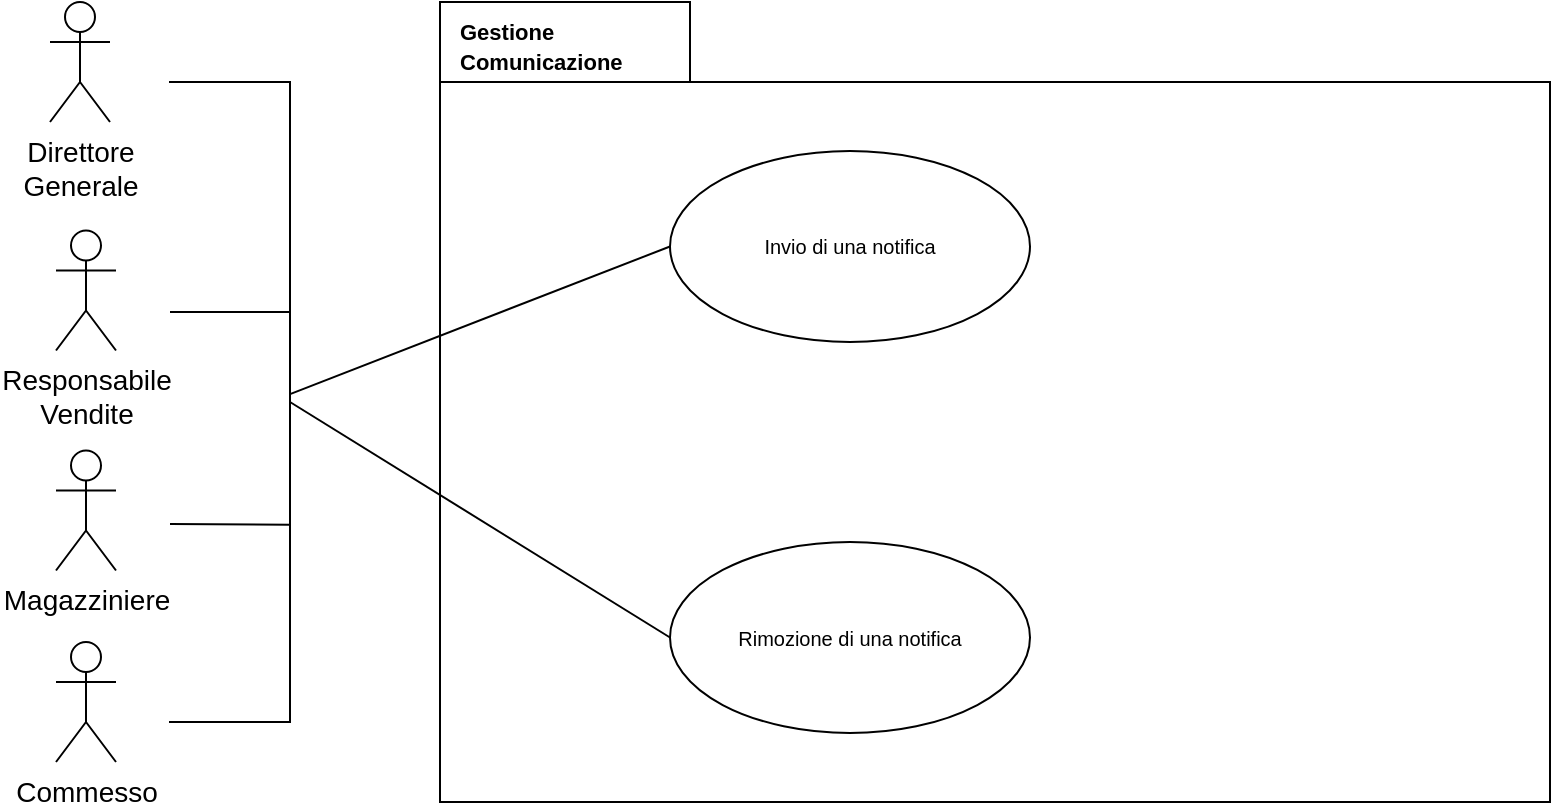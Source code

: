 <mxfile version="13.10.8" type="github">
  <diagram id="hD4C5bxfyfLzLa1kKDgC" name="Page-1">
    <mxGraphModel dx="601" dy="645" grid="1" gridSize="10" guides="1" tooltips="1" connect="1" arrows="1" fold="1" page="1" pageScale="1" pageWidth="827" pageHeight="1169" math="0" shadow="0">
      <root>
        <mxCell id="0" />
        <mxCell id="1" parent="0" />
        <mxCell id="BzlH5jVNi0ui8CgVq-Mq-1" value="" style="shape=folder;fontStyle=1;spacingTop=10;tabWidth=125;tabHeight=40;tabPosition=left;html=1;fontSize=10;" vertex="1" parent="1">
          <mxGeometry x="235" y="60" width="555" height="400" as="geometry" />
        </mxCell>
        <mxCell id="BzlH5jVNi0ui8CgVq-Mq-2" value="&lt;div&gt;&lt;font style=&quot;font-size: 14px&quot;&gt;Direttore&lt;/font&gt;&lt;/div&gt;&lt;div&gt;&lt;font style=&quot;font-size: 14px&quot;&gt;Generale&lt;br&gt;&lt;/font&gt;&lt;/div&gt;" style="shape=umlActor;verticalLabelPosition=bottom;verticalAlign=top;html=1;outlineConnect=0;" vertex="1" parent="1">
          <mxGeometry x="40" y="60" width="30" height="60" as="geometry" />
        </mxCell>
        <mxCell id="BzlH5jVNi0ui8CgVq-Mq-3" value="&lt;div&gt;&lt;font style=&quot;font-size: 14px&quot;&gt;Responsabile&lt;/font&gt;&lt;/div&gt;&lt;div&gt;&lt;font style=&quot;font-size: 14px&quot;&gt;Vendite&lt;br&gt;&lt;/font&gt;&lt;/div&gt;" style="shape=umlActor;verticalLabelPosition=bottom;verticalAlign=top;html=1;outlineConnect=0;" vertex="1" parent="1">
          <mxGeometry x="43" y="174.25" width="30" height="60" as="geometry" />
        </mxCell>
        <mxCell id="BzlH5jVNi0ui8CgVq-Mq-4" value="&lt;font style=&quot;font-size: 14px&quot;&gt;Magazziniere&lt;/font&gt;" style="shape=umlActor;verticalLabelPosition=bottom;verticalAlign=top;html=1;outlineConnect=0;" vertex="1" parent="1">
          <mxGeometry x="43" y="284.25" width="30" height="60" as="geometry" />
        </mxCell>
        <mxCell id="BzlH5jVNi0ui8CgVq-Mq-5" value="&lt;font style=&quot;font-size: 14px&quot;&gt;Commesso&lt;/font&gt;" style="shape=umlActor;verticalLabelPosition=bottom;verticalAlign=top;html=1;outlineConnect=0;" vertex="1" parent="1">
          <mxGeometry x="43" y="380" width="30" height="60" as="geometry" />
        </mxCell>
        <mxCell id="BzlH5jVNi0ui8CgVq-Mq-6" value="" style="shape=partialRectangle;whiteSpace=wrap;html=1;bottom=1;right=1;left=1;top=0;fillColor=none;routingCenterX=-0.5;rotation=-90;" vertex="1" parent="1">
          <mxGeometry x="-30" y="230" width="320" height="60" as="geometry" />
        </mxCell>
        <mxCell id="BzlH5jVNi0ui8CgVq-Mq-7" value="" style="endArrow=none;html=1;" edge="1" parent="1">
          <mxGeometry width="50" height="50" relative="1" as="geometry">
            <mxPoint x="100" y="215" as="sourcePoint" />
            <mxPoint x="160" y="215" as="targetPoint" />
          </mxGeometry>
        </mxCell>
        <mxCell id="BzlH5jVNi0ui8CgVq-Mq-8" value="" style="endArrow=none;html=1;" edge="1" parent="1">
          <mxGeometry width="50" height="50" relative="1" as="geometry">
            <mxPoint x="100" y="321" as="sourcePoint" />
            <mxPoint x="160" y="321.32" as="targetPoint" />
          </mxGeometry>
        </mxCell>
        <mxCell id="BzlH5jVNi0ui8CgVq-Mq-9" value="&lt;div&gt;&lt;font style=&quot;font-size: 11px&quot;&gt;&lt;b&gt;Gestione Comunicazione&lt;/b&gt;&lt;/font&gt;&lt;/div&gt;" style="text;html=1;strokeColor=none;fillColor=none;align=left;verticalAlign=middle;whiteSpace=wrap;rounded=0;" vertex="1" parent="1">
          <mxGeometry x="242.5" y="67" width="107.5" height="30" as="geometry" />
        </mxCell>
        <mxCell id="BzlH5jVNi0ui8CgVq-Mq-10" value="" style="endArrow=none;html=1;entryX=0;entryY=0.5;entryDx=0;entryDy=0;exitX=0.512;exitY=0.995;exitDx=0;exitDy=0;exitPerimeter=0;" edge="1" parent="1" source="BzlH5jVNi0ui8CgVq-Mq-6" target="BzlH5jVNi0ui8CgVq-Mq-12">
          <mxGeometry width="50" height="50" relative="1" as="geometry">
            <mxPoint x="240" y="310" as="sourcePoint" />
            <mxPoint x="275" y="195" as="targetPoint" />
          </mxGeometry>
        </mxCell>
        <mxCell id="BzlH5jVNi0ui8CgVq-Mq-11" value="" style="endArrow=none;html=1;exitX=0.5;exitY=1;exitDx=0;exitDy=0;entryX=0;entryY=0.5;entryDx=0;entryDy=0;" edge="1" parent="1" source="BzlH5jVNi0ui8CgVq-Mq-6" target="BzlH5jVNi0ui8CgVq-Mq-16">
          <mxGeometry width="50" height="50" relative="1" as="geometry">
            <mxPoint x="300" y="290" as="sourcePoint" />
            <mxPoint x="275" y="330" as="targetPoint" />
          </mxGeometry>
        </mxCell>
        <mxCell id="BzlH5jVNi0ui8CgVq-Mq-12" value="Invio di una notifica" style="ellipse;whiteSpace=wrap;html=1;fontSize=10;" vertex="1" parent="1">
          <mxGeometry x="350" y="134.5" width="180" height="95.5" as="geometry" />
        </mxCell>
        <mxCell id="BzlH5jVNi0ui8CgVq-Mq-16" value="Rimozione di una notifica" style="ellipse;whiteSpace=wrap;html=1;fontSize=10;" vertex="1" parent="1">
          <mxGeometry x="350" y="330" width="180" height="95.5" as="geometry" />
        </mxCell>
      </root>
    </mxGraphModel>
  </diagram>
</mxfile>

